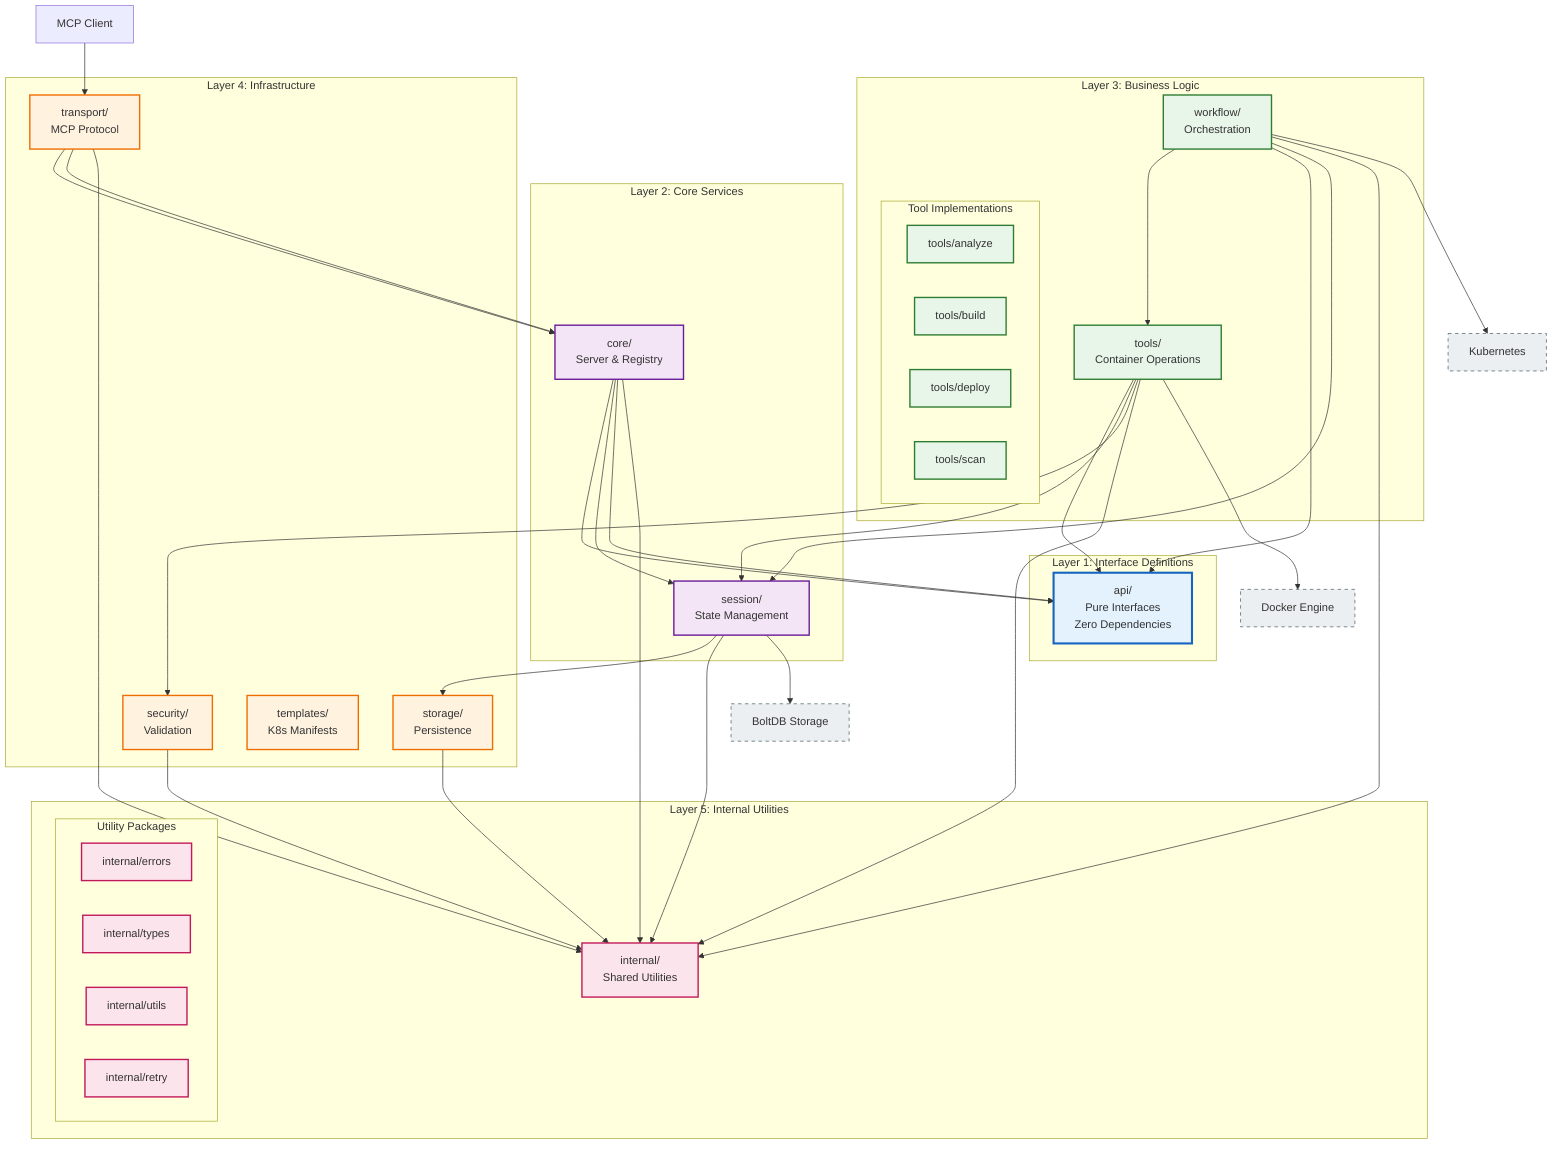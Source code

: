 graph TD
    %% Container Kit MCP - Simplified 10-Package Architecture
    %% Result of GAMMA workstream: 86 packages → 10 focused packages

    Client[MCP Client] --> Transport[transport/]
    Transport --> Core[core/]
    Core --> API[api/]

    subgraph "Layer 1: Interface Definitions"
        API[api/<br/>Pure Interfaces<br/>Zero Dependencies]
    end

    subgraph "Layer 2: Core Services"
        Core[core/<br/>Server & Registry]
        Session[session/<br/>State Management]
        Core --> Session
    end

    subgraph "Layer 3: Business Logic"
        Tools[tools/<br/>Container Operations]
        Workflow[workflow/<br/>Orchestration]

        subgraph "Tool Implementations"
            Analyze[tools/analyze]
            Build[tools/build]
            Deploy[tools/deploy]
            Scan[tools/scan]
        end

        Workflow --> Tools
    end

    subgraph "Layer 4: Infrastructure"
        Transport[transport/<br/>MCP Protocol]
        Storage[storage/<br/>Persistence]
        Security[security/<br/>Validation]
        Templates[templates/<br/>K8s Manifests]
    end

    subgraph "Layer 5: Internal Utilities"
        Internal[internal/<br/>Shared Utilities]

        subgraph "Utility Packages"
            Errors[internal/errors]
            Types[internal/types]
            Utils[internal/utils]
            Retry[internal/retry]
        end
    end

    %% Dependencies (allowed)
    Core --> API
    Tools --> API
    Tools --> Session
    Tools --> Security
    Workflow --> API
    Workflow --> Session
    Transport --> Core
    Session --> Storage

    %% All packages can use internal
    Core --> Internal
    Tools --> Internal
    Session --> Internal
    Workflow --> Internal
    Transport --> Internal
    Storage --> Internal
    Security --> Internal

    %% External Systems
    Tools --> Docker[Docker Engine]
    Workflow --> K8s[Kubernetes]
    Session --> BoltDB[BoltDB Storage]

    %% Forbidden Dependencies (NOT shown but enforced)
    %% - API depends on nothing
    %% - Tools cannot depend on Core
    %% - Core cannot depend on Tools
    %% - Internal cannot depend on any higher layer

    classDef interfaceLayer fill:#e3f2fd,stroke:#1565c0,stroke-width:3px
    classDef coreLayer fill:#f3e5f5,stroke:#6a1b9a,stroke-width:2px
    classDef businessLayer fill:#e8f5e9,stroke:#2e7d32,stroke-width:2px
    classDef infraLayer fill:#fff3e0,stroke:#ef6c00,stroke-width:2px
    classDef internalLayer fill:#fce4ec,stroke:#c2185b,stroke-width:2px
    classDef externalSys fill:#eceff1,stroke:#455a64,stroke-width:1px,stroke-dasharray: 5 5

    class API interfaceLayer
    class Core,Session coreLayer
    class Tools,Workflow,Analyze,Build,Deploy,Scan businessLayer
    class Transport,Storage,Security,Templates infraLayer
    class Internal,Errors,Types,Utils,Retry internalLayer
    class Docker,K8s,BoltDB externalSys